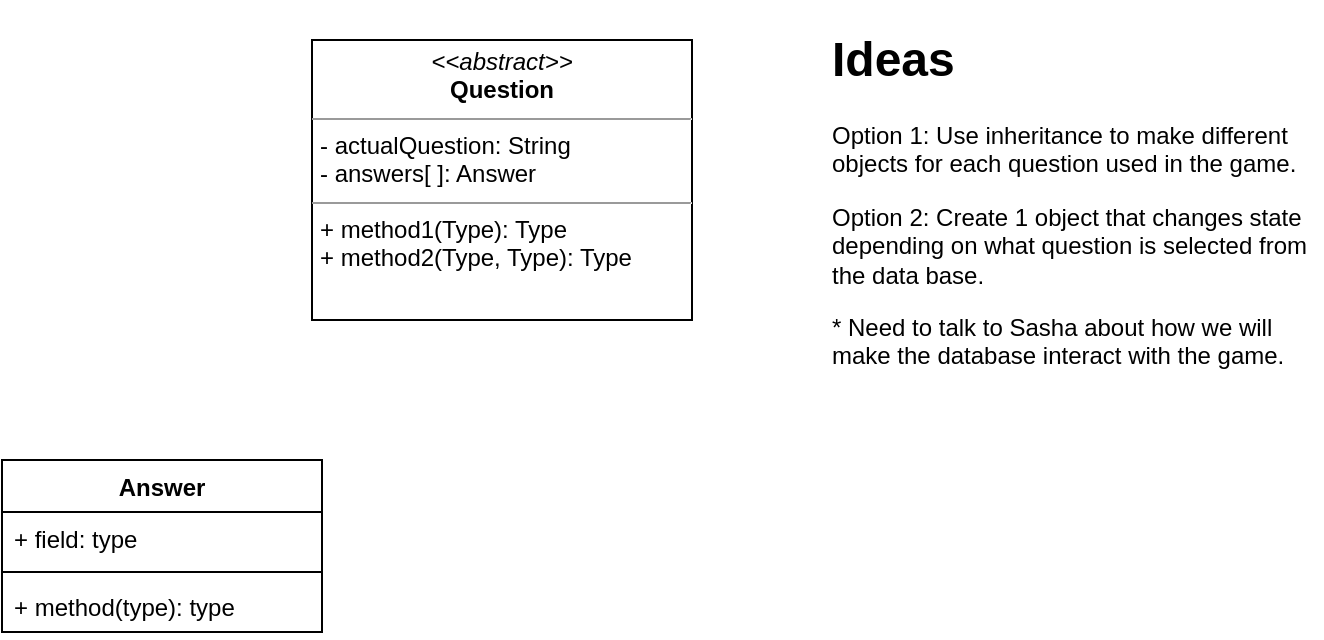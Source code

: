 <mxfile version="14.6.12" type="github">
  <diagram id="Pd45zTgIiPJOIhHkDbHc" name="Page-1">
    <mxGraphModel dx="782" dy="469" grid="1" gridSize="10" guides="1" tooltips="1" connect="1" arrows="1" fold="1" page="1" pageScale="1" pageWidth="850" pageHeight="1100" math="0" shadow="0">
      <root>
        <mxCell id="0" />
        <mxCell id="1" parent="0" />
        <mxCell id="tP966JpH3kfbYzCs0NpI-5" value="Answer" style="swimlane;fontStyle=1;align=center;verticalAlign=top;childLayout=stackLayout;horizontal=1;startSize=26;horizontalStack=0;resizeParent=1;resizeParentMax=0;resizeLast=0;collapsible=1;marginBottom=0;" parent="1" vertex="1">
          <mxGeometry x="80" y="280" width="160" height="86" as="geometry" />
        </mxCell>
        <mxCell id="tP966JpH3kfbYzCs0NpI-6" value="+ field: type" style="text;strokeColor=none;fillColor=none;align=left;verticalAlign=top;spacingLeft=4;spacingRight=4;overflow=hidden;rotatable=0;points=[[0,0.5],[1,0.5]];portConstraint=eastwest;" parent="tP966JpH3kfbYzCs0NpI-5" vertex="1">
          <mxGeometry y="26" width="160" height="26" as="geometry" />
        </mxCell>
        <mxCell id="tP966JpH3kfbYzCs0NpI-7" value="" style="line;strokeWidth=1;fillColor=none;align=left;verticalAlign=middle;spacingTop=-1;spacingLeft=3;spacingRight=3;rotatable=0;labelPosition=right;points=[];portConstraint=eastwest;" parent="tP966JpH3kfbYzCs0NpI-5" vertex="1">
          <mxGeometry y="52" width="160" height="8" as="geometry" />
        </mxCell>
        <mxCell id="tP966JpH3kfbYzCs0NpI-8" value="+ method(type): type" style="text;strokeColor=none;fillColor=none;align=left;verticalAlign=top;spacingLeft=4;spacingRight=4;overflow=hidden;rotatable=0;points=[[0,0.5],[1,0.5]];portConstraint=eastwest;" parent="tP966JpH3kfbYzCs0NpI-5" vertex="1">
          <mxGeometry y="60" width="160" height="26" as="geometry" />
        </mxCell>
        <mxCell id="4KcmmO-kA-060Vbt9RvE-1" value="&lt;p style=&quot;margin: 0px ; margin-top: 4px ; text-align: center&quot;&gt;&lt;i&gt;&amp;lt;&amp;lt;abstract&amp;gt;&amp;gt;&lt;/i&gt;&lt;br&gt;&lt;b&gt;Question&lt;/b&gt;&lt;/p&gt;&lt;hr size=&quot;1&quot;&gt;&lt;p style=&quot;margin: 0px ; margin-left: 4px&quot;&gt;- actualQuestion: String&lt;br&gt;- answers[ ]: Answer&lt;/p&gt;&lt;hr size=&quot;1&quot;&gt;&lt;p style=&quot;margin: 0px ; margin-left: 4px&quot;&gt;+ method1(Type): Type&lt;br&gt;+ method2(Type, Type): Type&lt;/p&gt;" style="verticalAlign=top;align=left;overflow=fill;fontSize=12;fontFamily=Helvetica;html=1;" parent="1" vertex="1">
          <mxGeometry x="235" y="70" width="190" height="140" as="geometry" />
        </mxCell>
        <mxCell id="R35mUs75iqf4z4gWJVU_-1" value="&lt;h1&gt;Ideas&lt;/h1&gt;&lt;p&gt;Option 1: Use inheritance to make different objects for each question used in the game.&lt;/p&gt;&lt;p&gt;Option 2: Create 1 object that changes state depending on what question is selected from the data base.&lt;/p&gt;&lt;p&gt;* Need to talk to Sasha about how we will make the database interact with the game.&lt;/p&gt;" style="text;html=1;strokeColor=none;fillColor=none;spacing=5;spacingTop=-20;whiteSpace=wrap;overflow=hidden;rounded=0;" parent="1" vertex="1">
          <mxGeometry x="490" y="60" width="250" height="210" as="geometry" />
        </mxCell>
      </root>
    </mxGraphModel>
  </diagram>
</mxfile>
